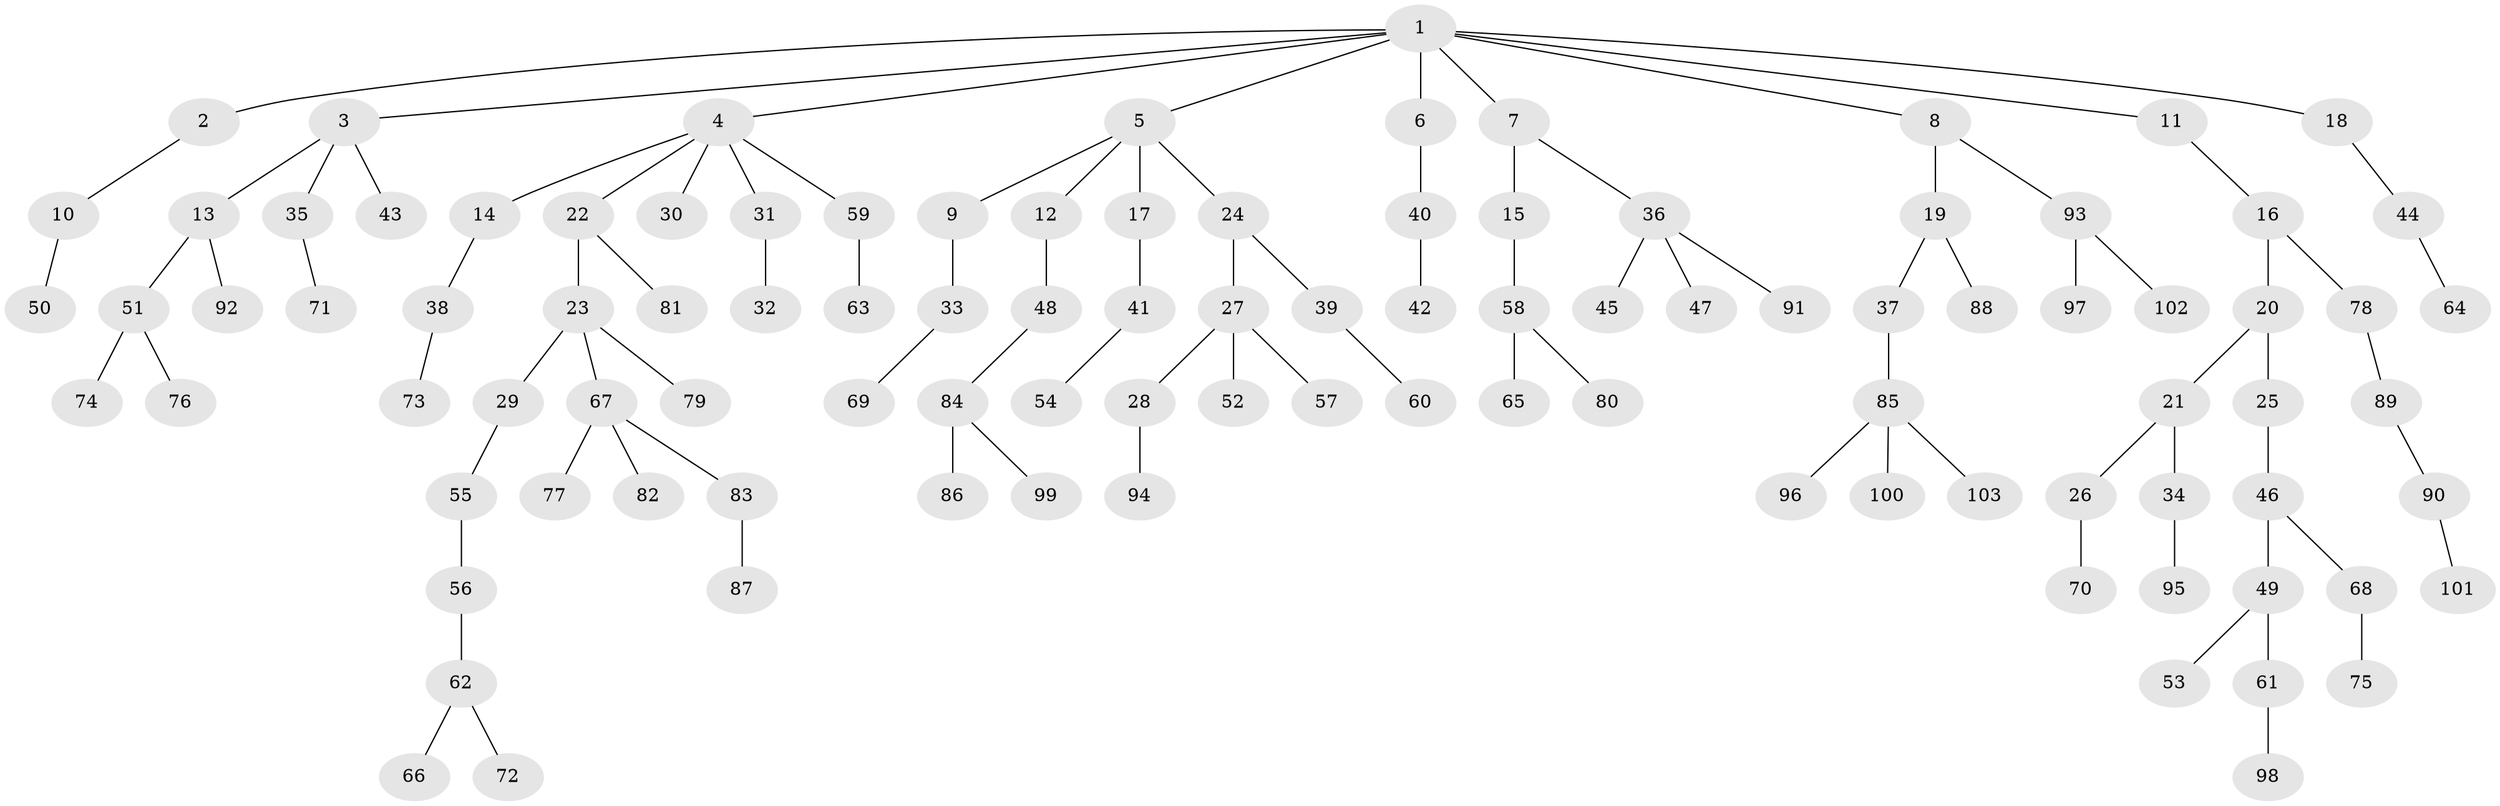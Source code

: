 // original degree distribution, {10: 0.006802721088435374, 3: 0.1564625850340136, 5: 0.02040816326530612, 7: 0.006802721088435374, 1: 0.48299319727891155, 6: 0.006802721088435374, 4: 0.06802721088435375, 2: 0.25170068027210885}
// Generated by graph-tools (version 1.1) at 2025/52/03/04/25 22:52:00]
// undirected, 103 vertices, 102 edges
graph export_dot {
  node [color=gray90,style=filled];
  1;
  2;
  3;
  4;
  5;
  6;
  7;
  8;
  9;
  10;
  11;
  12;
  13;
  14;
  15;
  16;
  17;
  18;
  19;
  20;
  21;
  22;
  23;
  24;
  25;
  26;
  27;
  28;
  29;
  30;
  31;
  32;
  33;
  34;
  35;
  36;
  37;
  38;
  39;
  40;
  41;
  42;
  43;
  44;
  45;
  46;
  47;
  48;
  49;
  50;
  51;
  52;
  53;
  54;
  55;
  56;
  57;
  58;
  59;
  60;
  61;
  62;
  63;
  64;
  65;
  66;
  67;
  68;
  69;
  70;
  71;
  72;
  73;
  74;
  75;
  76;
  77;
  78;
  79;
  80;
  81;
  82;
  83;
  84;
  85;
  86;
  87;
  88;
  89;
  90;
  91;
  92;
  93;
  94;
  95;
  96;
  97;
  98;
  99;
  100;
  101;
  102;
  103;
  1 -- 2 [weight=1.0];
  1 -- 3 [weight=1.0];
  1 -- 4 [weight=1.0];
  1 -- 5 [weight=1.0];
  1 -- 6 [weight=1.0];
  1 -- 7 [weight=1.0];
  1 -- 8 [weight=1.0];
  1 -- 11 [weight=1.0];
  1 -- 18 [weight=1.0];
  2 -- 10 [weight=1.0];
  3 -- 13 [weight=1.0];
  3 -- 35 [weight=1.0];
  3 -- 43 [weight=1.0];
  4 -- 14 [weight=1.0];
  4 -- 22 [weight=1.0];
  4 -- 30 [weight=1.0];
  4 -- 31 [weight=1.0];
  4 -- 59 [weight=1.0];
  5 -- 9 [weight=1.0];
  5 -- 12 [weight=1.0];
  5 -- 17 [weight=1.0];
  5 -- 24 [weight=1.0];
  6 -- 40 [weight=1.0];
  7 -- 15 [weight=1.0];
  7 -- 36 [weight=1.0];
  8 -- 19 [weight=1.0];
  8 -- 93 [weight=1.0];
  9 -- 33 [weight=1.0];
  10 -- 50 [weight=1.0];
  11 -- 16 [weight=1.0];
  12 -- 48 [weight=1.0];
  13 -- 51 [weight=1.0];
  13 -- 92 [weight=1.0];
  14 -- 38 [weight=1.0];
  15 -- 58 [weight=1.0];
  16 -- 20 [weight=1.0];
  16 -- 78 [weight=1.0];
  17 -- 41 [weight=1.0];
  18 -- 44 [weight=1.0];
  19 -- 37 [weight=1.0];
  19 -- 88 [weight=1.0];
  20 -- 21 [weight=1.0];
  20 -- 25 [weight=1.0];
  21 -- 26 [weight=1.0];
  21 -- 34 [weight=1.0];
  22 -- 23 [weight=1.0];
  22 -- 81 [weight=1.0];
  23 -- 29 [weight=1.0];
  23 -- 67 [weight=1.0];
  23 -- 79 [weight=1.0];
  24 -- 27 [weight=1.0];
  24 -- 39 [weight=1.0];
  25 -- 46 [weight=1.0];
  26 -- 70 [weight=1.0];
  27 -- 28 [weight=1.0];
  27 -- 52 [weight=1.0];
  27 -- 57 [weight=1.0];
  28 -- 94 [weight=1.0];
  29 -- 55 [weight=1.0];
  31 -- 32 [weight=1.0];
  33 -- 69 [weight=1.0];
  34 -- 95 [weight=1.0];
  35 -- 71 [weight=1.0];
  36 -- 45 [weight=1.0];
  36 -- 47 [weight=1.0];
  36 -- 91 [weight=1.0];
  37 -- 85 [weight=1.0];
  38 -- 73 [weight=1.0];
  39 -- 60 [weight=1.0];
  40 -- 42 [weight=1.0];
  41 -- 54 [weight=1.0];
  44 -- 64 [weight=1.0];
  46 -- 49 [weight=1.0];
  46 -- 68 [weight=1.0];
  48 -- 84 [weight=1.0];
  49 -- 53 [weight=1.0];
  49 -- 61 [weight=1.0];
  51 -- 74 [weight=1.0];
  51 -- 76 [weight=1.0];
  55 -- 56 [weight=1.0];
  56 -- 62 [weight=1.0];
  58 -- 65 [weight=1.0];
  58 -- 80 [weight=1.0];
  59 -- 63 [weight=1.0];
  61 -- 98 [weight=1.0];
  62 -- 66 [weight=1.0];
  62 -- 72 [weight=1.0];
  67 -- 77 [weight=1.0];
  67 -- 82 [weight=1.0];
  67 -- 83 [weight=1.0];
  68 -- 75 [weight=1.0];
  78 -- 89 [weight=1.0];
  83 -- 87 [weight=1.0];
  84 -- 86 [weight=1.0];
  84 -- 99 [weight=1.0];
  85 -- 96 [weight=1.0];
  85 -- 100 [weight=1.0];
  85 -- 103 [weight=1.0];
  89 -- 90 [weight=1.0];
  90 -- 101 [weight=1.0];
  93 -- 97 [weight=1.0];
  93 -- 102 [weight=1.0];
}
